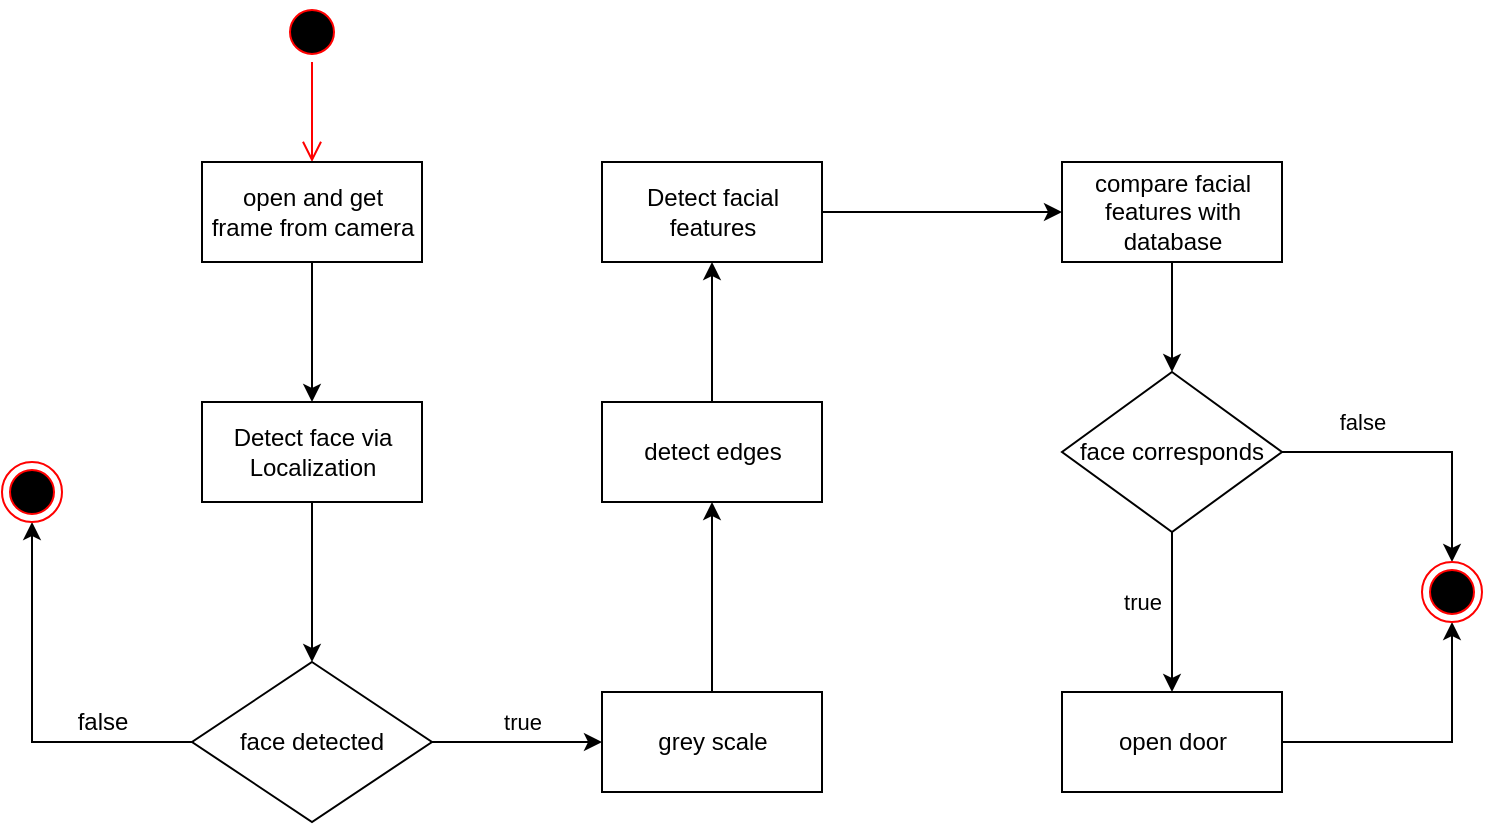 <mxfile version="12.8.4" type="device"><diagram id="f_NAS1ZLSY2OJQV8H7g2" name="Page-1"><mxGraphModel dx="1422" dy="791" grid="1" gridSize="10" guides="1" tooltips="1" connect="1" arrows="1" fold="1" page="1" pageScale="1" pageWidth="827" pageHeight="1169" math="0" shadow="0"><root><mxCell id="0"/><mxCell id="1" parent="0"/><mxCell id="qjI4mAruqBlwrv2FN6iB-1" value="" style="ellipse;html=1;shape=startState;fillColor=#000000;strokeColor=#ff0000;" vertex="1" parent="1"><mxGeometry x="160" y="70" width="30" height="30" as="geometry"/></mxCell><mxCell id="qjI4mAruqBlwrv2FN6iB-2" value="" style="edgeStyle=orthogonalEdgeStyle;html=1;verticalAlign=bottom;endArrow=open;endSize=8;strokeColor=#ff0000;entryX=0.5;entryY=0;entryDx=0;entryDy=0;" edge="1" source="qjI4mAruqBlwrv2FN6iB-1" parent="1" target="qjI4mAruqBlwrv2FN6iB-3"><mxGeometry relative="1" as="geometry"><mxPoint x="175" y="160" as="targetPoint"/></mxGeometry></mxCell><mxCell id="qjI4mAruqBlwrv2FN6iB-5" style="edgeStyle=orthogonalEdgeStyle;rounded=0;orthogonalLoop=1;jettySize=auto;html=1;" edge="1" parent="1" source="qjI4mAruqBlwrv2FN6iB-3" target="qjI4mAruqBlwrv2FN6iB-4"><mxGeometry relative="1" as="geometry"/></mxCell><mxCell id="qjI4mAruqBlwrv2FN6iB-3" value="&lt;div&gt;open and get&lt;/div&gt;&lt;div&gt; frame from camera&lt;/div&gt;" style="html=1;" vertex="1" parent="1"><mxGeometry x="120" y="150" width="110" height="50" as="geometry"/></mxCell><mxCell id="qjI4mAruqBlwrv2FN6iB-7" style="edgeStyle=orthogonalEdgeStyle;rounded=0;orthogonalLoop=1;jettySize=auto;html=1;entryX=0.5;entryY=0;entryDx=0;entryDy=0;" edge="1" parent="1" source="qjI4mAruqBlwrv2FN6iB-4" target="qjI4mAruqBlwrv2FN6iB-6"><mxGeometry relative="1" as="geometry"/></mxCell><mxCell id="qjI4mAruqBlwrv2FN6iB-4" value="&lt;div&gt;Detect face via&lt;/div&gt;&lt;div&gt;&lt;span class=&quot;tlid-translation translation&quot; lang=&quot;en&quot;&gt;&lt;span title=&quot;&quot; class=&quot;&quot;&gt;Localization&lt;/span&gt;&lt;/span&gt;&lt;/div&gt;" style="html=1;" vertex="1" parent="1"><mxGeometry x="120" y="270" width="110" height="50" as="geometry"/></mxCell><mxCell id="qjI4mAruqBlwrv2FN6iB-9" style="edgeStyle=orthogonalEdgeStyle;rounded=0;orthogonalLoop=1;jettySize=auto;html=1;" edge="1" parent="1" source="qjI4mAruqBlwrv2FN6iB-6" target="qjI4mAruqBlwrv2FN6iB-8"><mxGeometry relative="1" as="geometry"/></mxCell><mxCell id="qjI4mAruqBlwrv2FN6iB-10" value="false" style="text;html=1;align=center;verticalAlign=middle;resizable=0;points=[];labelBackgroundColor=#ffffff;" vertex="1" connectable="0" parent="qjI4mAruqBlwrv2FN6iB-9"><mxGeometry x="-0.19" y="-38" relative="1" as="geometry"><mxPoint x="32" y="28" as="offset"/></mxGeometry></mxCell><mxCell id="qjI4mAruqBlwrv2FN6iB-12" value="true" style="edgeStyle=orthogonalEdgeStyle;rounded=0;orthogonalLoop=1;jettySize=auto;html=1;" edge="1" parent="1" source="qjI4mAruqBlwrv2FN6iB-6" target="qjI4mAruqBlwrv2FN6iB-11"><mxGeometry x="0.059" y="10" relative="1" as="geometry"><mxPoint as="offset"/></mxGeometry></mxCell><mxCell id="qjI4mAruqBlwrv2FN6iB-6" value="face detected" style="rhombus;whiteSpace=wrap;html=1;" vertex="1" parent="1"><mxGeometry x="115" y="400" width="120" height="80" as="geometry"/></mxCell><mxCell id="qjI4mAruqBlwrv2FN6iB-8" value="" style="ellipse;html=1;shape=endState;fillColor=#000000;strokeColor=#ff0000;" vertex="1" parent="1"><mxGeometry x="20" y="300" width="30" height="30" as="geometry"/></mxCell><mxCell id="qjI4mAruqBlwrv2FN6iB-14" style="edgeStyle=orthogonalEdgeStyle;rounded=0;orthogonalLoop=1;jettySize=auto;html=1;" edge="1" parent="1" source="qjI4mAruqBlwrv2FN6iB-11" target="qjI4mAruqBlwrv2FN6iB-13"><mxGeometry relative="1" as="geometry"/></mxCell><mxCell id="qjI4mAruqBlwrv2FN6iB-11" value="grey scale" style="html=1;" vertex="1" parent="1"><mxGeometry x="320" y="415" width="110" height="50" as="geometry"/></mxCell><mxCell id="qjI4mAruqBlwrv2FN6iB-16" style="edgeStyle=orthogonalEdgeStyle;rounded=0;orthogonalLoop=1;jettySize=auto;html=1;entryX=0.5;entryY=1;entryDx=0;entryDy=0;" edge="1" parent="1" source="qjI4mAruqBlwrv2FN6iB-13" target="qjI4mAruqBlwrv2FN6iB-15"><mxGeometry relative="1" as="geometry"/></mxCell><mxCell id="qjI4mAruqBlwrv2FN6iB-13" value="detect edges" style="html=1;" vertex="1" parent="1"><mxGeometry x="320" y="270" width="110" height="50" as="geometry"/></mxCell><mxCell id="qjI4mAruqBlwrv2FN6iB-18" style="edgeStyle=orthogonalEdgeStyle;rounded=0;orthogonalLoop=1;jettySize=auto;html=1;" edge="1" parent="1" source="qjI4mAruqBlwrv2FN6iB-15" target="qjI4mAruqBlwrv2FN6iB-17"><mxGeometry relative="1" as="geometry"/></mxCell><mxCell id="qjI4mAruqBlwrv2FN6iB-15" value="&lt;div&gt;Detect facial&lt;/div&gt;&lt;div&gt; features&lt;/div&gt;" style="html=1;" vertex="1" parent="1"><mxGeometry x="320" y="150" width="110" height="50" as="geometry"/></mxCell><mxCell id="qjI4mAruqBlwrv2FN6iB-20" style="edgeStyle=orthogonalEdgeStyle;rounded=0;orthogonalLoop=1;jettySize=auto;html=1;entryX=0.5;entryY=0;entryDx=0;entryDy=0;" edge="1" parent="1" source="qjI4mAruqBlwrv2FN6iB-17" target="qjI4mAruqBlwrv2FN6iB-19"><mxGeometry relative="1" as="geometry"/></mxCell><mxCell id="qjI4mAruqBlwrv2FN6iB-17" value="&lt;div&gt;compare facial&lt;/div&gt;&lt;div&gt; features with &lt;br&gt;&lt;/div&gt;&lt;div&gt;database&lt;br&gt;&lt;/div&gt;" style="html=1;" vertex="1" parent="1"><mxGeometry x="550" y="150" width="110" height="50" as="geometry"/></mxCell><mxCell id="qjI4mAruqBlwrv2FN6iB-23" value="true" style="edgeStyle=orthogonalEdgeStyle;rounded=0;orthogonalLoop=1;jettySize=auto;html=1;" edge="1" parent="1" source="qjI4mAruqBlwrv2FN6iB-19" target="qjI4mAruqBlwrv2FN6iB-22"><mxGeometry x="-0.125" y="-15" relative="1" as="geometry"><mxPoint as="offset"/></mxGeometry></mxCell><mxCell id="qjI4mAruqBlwrv2FN6iB-25" value="&lt;div&gt;false&lt;/div&gt;" style="edgeStyle=orthogonalEdgeStyle;rounded=0;orthogonalLoop=1;jettySize=auto;html=1;entryX=0.5;entryY=0;entryDx=0;entryDy=0;" edge="1" parent="1" source="qjI4mAruqBlwrv2FN6iB-19" target="qjI4mAruqBlwrv2FN6iB-24"><mxGeometry x="-0.429" y="15" relative="1" as="geometry"><mxPoint as="offset"/></mxGeometry></mxCell><mxCell id="qjI4mAruqBlwrv2FN6iB-19" value="face corresponds" style="rhombus;whiteSpace=wrap;html=1;" vertex="1" parent="1"><mxGeometry x="550" y="255" width="110" height="80" as="geometry"/></mxCell><mxCell id="qjI4mAruqBlwrv2FN6iB-26" style="edgeStyle=orthogonalEdgeStyle;rounded=0;orthogonalLoop=1;jettySize=auto;html=1;" edge="1" parent="1" source="qjI4mAruqBlwrv2FN6iB-22" target="qjI4mAruqBlwrv2FN6iB-24"><mxGeometry relative="1" as="geometry"/></mxCell><mxCell id="qjI4mAruqBlwrv2FN6iB-22" value="&lt;div&gt;open door&lt;/div&gt;" style="html=1;" vertex="1" parent="1"><mxGeometry x="550" y="415" width="110" height="50" as="geometry"/></mxCell><mxCell id="qjI4mAruqBlwrv2FN6iB-24" value="" style="ellipse;html=1;shape=endState;fillColor=#000000;strokeColor=#ff0000;" vertex="1" parent="1"><mxGeometry x="730" y="350" width="30" height="30" as="geometry"/></mxCell></root></mxGraphModel></diagram></mxfile>